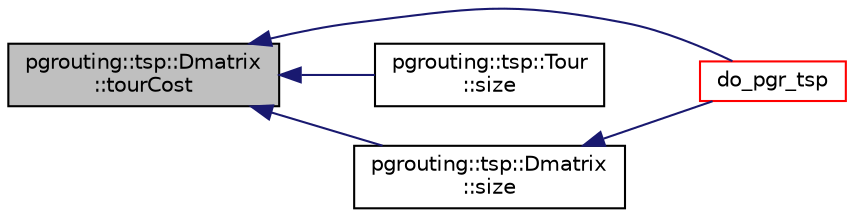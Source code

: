 digraph "pgrouting::tsp::Dmatrix::tourCost"
{
  edge [fontname="Helvetica",fontsize="10",labelfontname="Helvetica",labelfontsize="10"];
  node [fontname="Helvetica",fontsize="10",shape=record];
  rankdir="LR";
  Node108 [label="pgrouting::tsp::Dmatrix\l::tourCost",height=0.2,width=0.4,color="black", fillcolor="grey75", style="filled", fontcolor="black"];
  Node108 -> Node109 [dir="back",color="midnightblue",fontsize="10",style="solid",fontname="Helvetica"];
  Node109 [label="do_pgr_tsp",height=0.2,width=0.4,color="red", fillcolor="white", style="filled",URL="$newTSP__driver_8h.html#af0938bea88cf9303e4085f0b6cb2ec29"];
  Node108 -> Node112 [dir="back",color="midnightblue",fontsize="10",style="solid",fontname="Helvetica"];
  Node112 [label="pgrouting::tsp::Tour\l::size",height=0.2,width=0.4,color="black", fillcolor="white", style="filled",URL="$classpgrouting_1_1tsp_1_1Tour.html#a2bb38439f03bb69bc736bdef825d0d9a"];
  Node108 -> Node113 [dir="back",color="midnightblue",fontsize="10",style="solid",fontname="Helvetica"];
  Node113 [label="pgrouting::tsp::Dmatrix\l::size",height=0.2,width=0.4,color="black", fillcolor="white", style="filled",URL="$classpgrouting_1_1tsp_1_1Dmatrix.html#acd24d6beb5d132fce5eccac9f4bd7c18",tooltip="|idx| "];
  Node113 -> Node109 [dir="back",color="midnightblue",fontsize="10",style="solid",fontname="Helvetica"];
}
